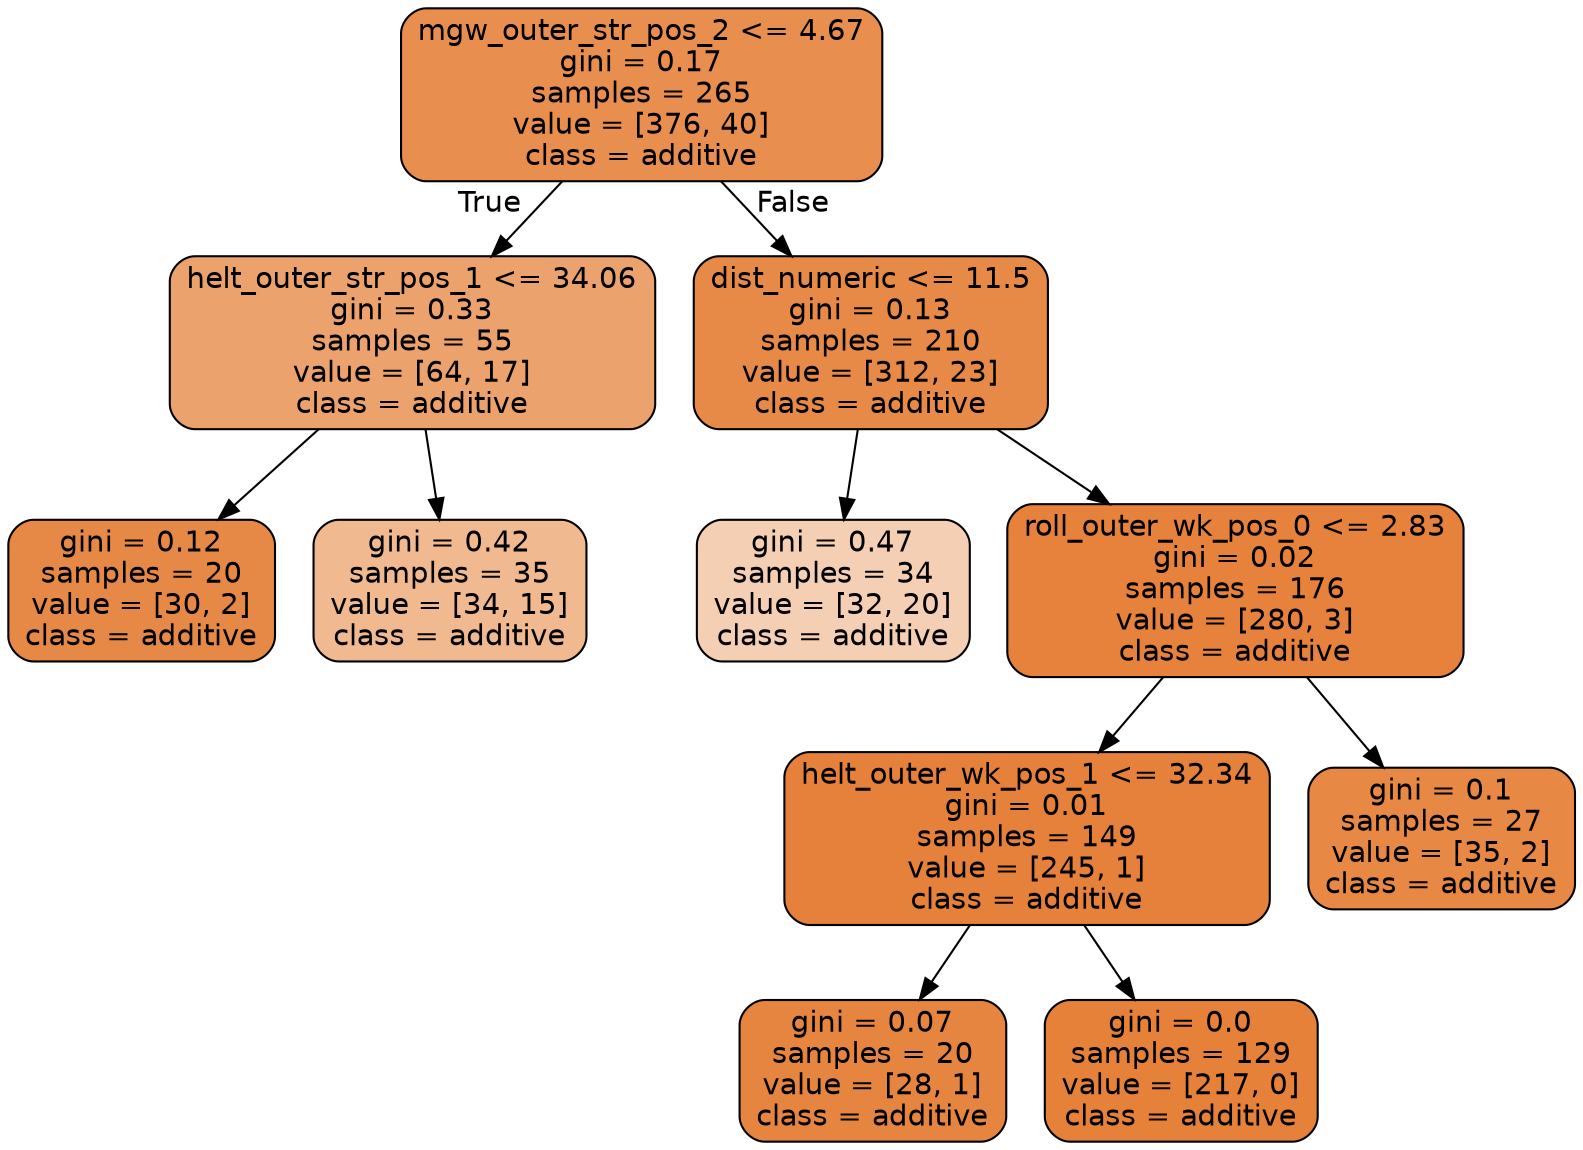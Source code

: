 digraph Tree {
node [shape=box, style="filled, rounded", color="black", fontname=helvetica] ;
edge [fontname=helvetica] ;
0 [label="mgw_outer_str_pos_2 <= 4.67\ngini = 0.17\nsamples = 265\nvalue = [376, 40]\nclass = additive", fillcolor="#e58139e4"] ;
1 [label="helt_outer_str_pos_1 <= 34.06\ngini = 0.33\nsamples = 55\nvalue = [64, 17]\nclass = additive", fillcolor="#e58139bb"] ;
0 -> 1 [labeldistance=2.5, labelangle=45, headlabel="True"] ;
2 [label="gini = 0.12\nsamples = 20\nvalue = [30, 2]\nclass = additive", fillcolor="#e58139ee"] ;
1 -> 2 ;
3 [label="gini = 0.42\nsamples = 35\nvalue = [34, 15]\nclass = additive", fillcolor="#e581398e"] ;
1 -> 3 ;
4 [label="dist_numeric <= 11.5\ngini = 0.13\nsamples = 210\nvalue = [312, 23]\nclass = additive", fillcolor="#e58139ec"] ;
0 -> 4 [labeldistance=2.5, labelangle=-45, headlabel="False"] ;
5 [label="gini = 0.47\nsamples = 34\nvalue = [32, 20]\nclass = additive", fillcolor="#e5813960"] ;
4 -> 5 ;
6 [label="roll_outer_wk_pos_0 <= 2.83\ngini = 0.02\nsamples = 176\nvalue = [280, 3]\nclass = additive", fillcolor="#e58139fc"] ;
4 -> 6 ;
7 [label="helt_outer_wk_pos_1 <= 32.34\ngini = 0.01\nsamples = 149\nvalue = [245, 1]\nclass = additive", fillcolor="#e58139fe"] ;
6 -> 7 ;
8 [label="gini = 0.07\nsamples = 20\nvalue = [28, 1]\nclass = additive", fillcolor="#e58139f6"] ;
7 -> 8 ;
9 [label="gini = 0.0\nsamples = 129\nvalue = [217, 0]\nclass = additive", fillcolor="#e58139ff"] ;
7 -> 9 ;
10 [label="gini = 0.1\nsamples = 27\nvalue = [35, 2]\nclass = additive", fillcolor="#e58139f0"] ;
6 -> 10 ;
}